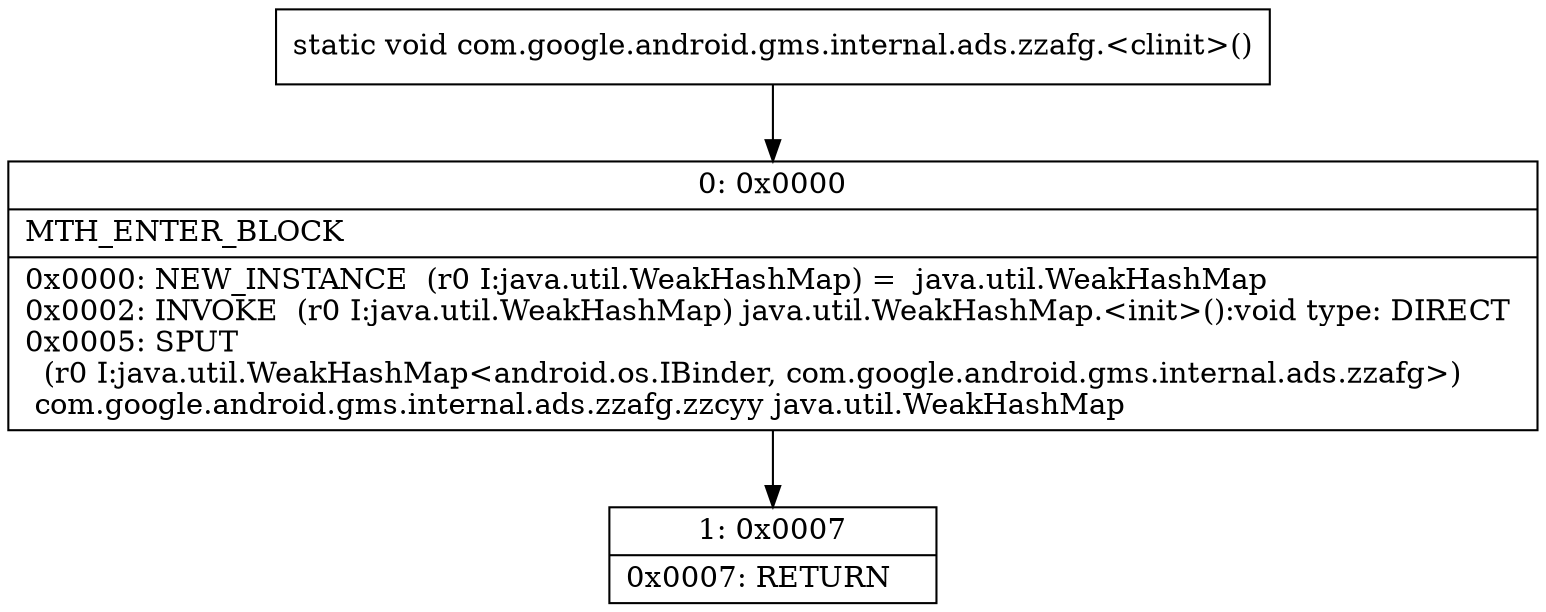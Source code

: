 digraph "CFG forcom.google.android.gms.internal.ads.zzafg.\<clinit\>()V" {
Node_0 [shape=record,label="{0\:\ 0x0000|MTH_ENTER_BLOCK\l|0x0000: NEW_INSTANCE  (r0 I:java.util.WeakHashMap) =  java.util.WeakHashMap \l0x0002: INVOKE  (r0 I:java.util.WeakHashMap) java.util.WeakHashMap.\<init\>():void type: DIRECT \l0x0005: SPUT  \l  (r0 I:java.util.WeakHashMap\<android.os.IBinder, com.google.android.gms.internal.ads.zzafg\>)\l com.google.android.gms.internal.ads.zzafg.zzcyy java.util.WeakHashMap \l}"];
Node_1 [shape=record,label="{1\:\ 0x0007|0x0007: RETURN   \l}"];
MethodNode[shape=record,label="{static void com.google.android.gms.internal.ads.zzafg.\<clinit\>() }"];
MethodNode -> Node_0;
Node_0 -> Node_1;
}

